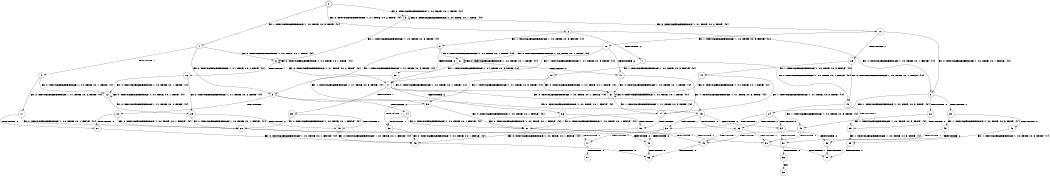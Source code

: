 digraph BCG {
size = "7, 10.5";
center = TRUE;
node [shape = circle];
0 [peripheries = 2];
0 -> 1 [label = "EX !1 !ATOMIC_EXCH_BRANCH (1, +0, TRUE, +0, 3, TRUE) !{0}"];
0 -> 2 [label = "EX !2 !ATOMIC_EXCH_BRANCH (1, +1, TRUE, +0, 2, TRUE) !{0}"];
0 -> 3 [label = "EX !0 !ATOMIC_EXCH_BRANCH (1, +0, TRUE, +0, 1, TRUE) !{0}"];
1 -> 4 [label = "TERMINATE !1"];
1 -> 5 [label = "EX !2 !ATOMIC_EXCH_BRANCH (1, +1, TRUE, +0, 2, TRUE) !{0}"];
1 -> 6 [label = "EX !0 !ATOMIC_EXCH_BRANCH (1, +0, TRUE, +0, 1, TRUE) !{0}"];
2 -> 7 [label = "TERMINATE !2"];
2 -> 8 [label = "EX !1 !ATOMIC_EXCH_BRANCH (1, +0, TRUE, +0, 3, FALSE) !{0}"];
2 -> 9 [label = "EX !0 !ATOMIC_EXCH_BRANCH (1, +0, TRUE, +0, 1, FALSE) !{0}"];
3 -> 6 [label = "EX !1 !ATOMIC_EXCH_BRANCH (1, +0, TRUE, +0, 3, TRUE) !{0}"];
3 -> 10 [label = "EX !2 !ATOMIC_EXCH_BRANCH (1, +1, TRUE, +0, 2, TRUE) !{0}"];
3 -> 3 [label = "EX !0 !ATOMIC_EXCH_BRANCH (1, +0, TRUE, +0, 1, TRUE) !{0}"];
4 -> 11 [label = "EX !2 !ATOMIC_EXCH_BRANCH (1, +1, TRUE, +0, 2, TRUE) !{0}"];
4 -> 12 [label = "EX !0 !ATOMIC_EXCH_BRANCH (1, +0, TRUE, +0, 1, TRUE) !{0}"];
5 -> 13 [label = "TERMINATE !1"];
5 -> 14 [label = "TERMINATE !2"];
5 -> 15 [label = "EX !0 !ATOMIC_EXCH_BRANCH (1, +0, TRUE, +0, 1, FALSE) !{0}"];
6 -> 16 [label = "TERMINATE !1"];
6 -> 17 [label = "EX !2 !ATOMIC_EXCH_BRANCH (1, +1, TRUE, +0, 2, TRUE) !{0}"];
6 -> 6 [label = "EX !0 !ATOMIC_EXCH_BRANCH (1, +0, TRUE, +0, 1, TRUE) !{0}"];
7 -> 18 [label = "EX !1 !ATOMIC_EXCH_BRANCH (1, +0, TRUE, +0, 3, FALSE) !{0}"];
7 -> 19 [label = "EX !0 !ATOMIC_EXCH_BRANCH (1, +0, TRUE, +0, 1, FALSE) !{0}"];
8 -> 20 [label = "TERMINATE !2"];
8 -> 21 [label = "EX !0 !ATOMIC_EXCH_BRANCH (1, +0, TRUE, +0, 1, TRUE) !{0}"];
8 -> 5 [label = "EX !1 !ATOMIC_EXCH_BRANCH (1, +1, TRUE, +0, 3, TRUE) !{0}"];
9 -> 22 [label = "TERMINATE !2"];
9 -> 23 [label = "TERMINATE !0"];
9 -> 24 [label = "EX !1 !ATOMIC_EXCH_BRANCH (1, +0, TRUE, +0, 3, TRUE) !{0}"];
10 -> 25 [label = "TERMINATE !2"];
10 -> 26 [label = "EX !1 !ATOMIC_EXCH_BRANCH (1, +0, TRUE, +0, 3, FALSE) !{0}"];
10 -> 9 [label = "EX !0 !ATOMIC_EXCH_BRANCH (1, +0, TRUE, +0, 1, FALSE) !{0}"];
11 -> 27 [label = "TERMINATE !2"];
11 -> 28 [label = "EX !0 !ATOMIC_EXCH_BRANCH (1, +0, TRUE, +0, 1, FALSE) !{0}"];
12 -> 29 [label = "EX !2 !ATOMIC_EXCH_BRANCH (1, +1, TRUE, +0, 2, TRUE) !{0}"];
12 -> 12 [label = "EX !0 !ATOMIC_EXCH_BRANCH (1, +0, TRUE, +0, 1, TRUE) !{0}"];
13 -> 27 [label = "TERMINATE !2"];
13 -> 28 [label = "EX !0 !ATOMIC_EXCH_BRANCH (1, +0, TRUE, +0, 1, FALSE) !{0}"];
14 -> 30 [label = "TERMINATE !1"];
14 -> 31 [label = "EX !0 !ATOMIC_EXCH_BRANCH (1, +0, TRUE, +0, 1, FALSE) !{0}"];
15 -> 32 [label = "TERMINATE !1"];
15 -> 33 [label = "TERMINATE !2"];
15 -> 34 [label = "TERMINATE !0"];
16 -> 29 [label = "EX !2 !ATOMIC_EXCH_BRANCH (1, +1, TRUE, +0, 2, TRUE) !{0}"];
16 -> 12 [label = "EX !0 !ATOMIC_EXCH_BRANCH (1, +0, TRUE, +0, 1, TRUE) !{0}"];
17 -> 35 [label = "TERMINATE !1"];
17 -> 36 [label = "TERMINATE !2"];
17 -> 15 [label = "EX !0 !ATOMIC_EXCH_BRANCH (1, +0, TRUE, +0, 1, FALSE) !{0}"];
18 -> 37 [label = "EX !0 !ATOMIC_EXCH_BRANCH (1, +0, TRUE, +0, 1, TRUE) !{0}"];
18 -> 38 [label = "EX !1 !ATOMIC_EXCH_BRANCH (1, +1, TRUE, +0, 3, TRUE) !{0}"];
19 -> 39 [label = "TERMINATE !0"];
19 -> 40 [label = "EX !1 !ATOMIC_EXCH_BRANCH (1, +0, TRUE, +0, 3, TRUE) !{0}"];
20 -> 37 [label = "EX !0 !ATOMIC_EXCH_BRANCH (1, +0, TRUE, +0, 1, TRUE) !{0}"];
20 -> 38 [label = "EX !1 !ATOMIC_EXCH_BRANCH (1, +1, TRUE, +0, 3, TRUE) !{0}"];
21 -> 41 [label = "TERMINATE !2"];
21 -> 17 [label = "EX !1 !ATOMIC_EXCH_BRANCH (1, +1, TRUE, +0, 3, TRUE) !{0}"];
21 -> 21 [label = "EX !0 !ATOMIC_EXCH_BRANCH (1, +0, TRUE, +0, 1, TRUE) !{0}"];
22 -> 39 [label = "TERMINATE !0"];
22 -> 40 [label = "EX !1 !ATOMIC_EXCH_BRANCH (1, +0, TRUE, +0, 3, TRUE) !{0}"];
23 -> 42 [label = "TERMINATE !2"];
23 -> 43 [label = "EX !1 !ATOMIC_EXCH_BRANCH (1, +0, TRUE, +0, 3, TRUE) !{1}"];
24 -> 32 [label = "TERMINATE !1"];
24 -> 33 [label = "TERMINATE !2"];
24 -> 34 [label = "TERMINATE !0"];
25 -> 44 [label = "EX !1 !ATOMIC_EXCH_BRANCH (1, +0, TRUE, +0, 3, FALSE) !{0}"];
25 -> 19 [label = "EX !0 !ATOMIC_EXCH_BRANCH (1, +0, TRUE, +0, 1, FALSE) !{0}"];
26 -> 41 [label = "TERMINATE !2"];
26 -> 17 [label = "EX !1 !ATOMIC_EXCH_BRANCH (1, +1, TRUE, +0, 3, TRUE) !{0}"];
26 -> 21 [label = "EX !0 !ATOMIC_EXCH_BRANCH (1, +0, TRUE, +0, 1, TRUE) !{0}"];
27 -> 45 [label = "EX !0 !ATOMIC_EXCH_BRANCH (1, +0, TRUE, +0, 1, FALSE) !{0}"];
28 -> 46 [label = "TERMINATE !2"];
28 -> 47 [label = "TERMINATE !0"];
29 -> 48 [label = "TERMINATE !2"];
29 -> 28 [label = "EX !0 !ATOMIC_EXCH_BRANCH (1, +0, TRUE, +0, 1, FALSE) !{0}"];
30 -> 45 [label = "EX !0 !ATOMIC_EXCH_BRANCH (1, +0, TRUE, +0, 1, FALSE) !{0}"];
31 -> 49 [label = "TERMINATE !1"];
31 -> 50 [label = "TERMINATE !0"];
32 -> 46 [label = "TERMINATE !2"];
32 -> 47 [label = "TERMINATE !0"];
33 -> 49 [label = "TERMINATE !1"];
33 -> 50 [label = "TERMINATE !0"];
34 -> 51 [label = "TERMINATE !1"];
34 -> 52 [label = "TERMINATE !2"];
35 -> 48 [label = "TERMINATE !2"];
35 -> 28 [label = "EX !0 !ATOMIC_EXCH_BRANCH (1, +0, TRUE, +0, 1, FALSE) !{0}"];
36 -> 53 [label = "TERMINATE !1"];
36 -> 31 [label = "EX !0 !ATOMIC_EXCH_BRANCH (1, +0, TRUE, +0, 1, FALSE) !{0}"];
37 -> 54 [label = "EX !1 !ATOMIC_EXCH_BRANCH (1, +1, TRUE, +0, 3, TRUE) !{0}"];
37 -> 37 [label = "EX !0 !ATOMIC_EXCH_BRANCH (1, +0, TRUE, +0, 1, TRUE) !{0}"];
38 -> 30 [label = "TERMINATE !1"];
38 -> 31 [label = "EX !0 !ATOMIC_EXCH_BRANCH (1, +0, TRUE, +0, 1, FALSE) !{0}"];
39 -> 55 [label = "EX !1 !ATOMIC_EXCH_BRANCH (1, +0, TRUE, +0, 3, TRUE) !{1}"];
40 -> 49 [label = "TERMINATE !1"];
40 -> 50 [label = "TERMINATE !0"];
41 -> 54 [label = "EX !1 !ATOMIC_EXCH_BRANCH (1, +1, TRUE, +0, 3, TRUE) !{0}"];
41 -> 37 [label = "EX !0 !ATOMIC_EXCH_BRANCH (1, +0, TRUE, +0, 1, TRUE) !{0}"];
42 -> 55 [label = "EX !1 !ATOMIC_EXCH_BRANCH (1, +0, TRUE, +0, 3, TRUE) !{1}"];
43 -> 51 [label = "TERMINATE !1"];
43 -> 52 [label = "TERMINATE !2"];
44 -> 54 [label = "EX !1 !ATOMIC_EXCH_BRANCH (1, +1, TRUE, +0, 3, TRUE) !{0}"];
44 -> 37 [label = "EX !0 !ATOMIC_EXCH_BRANCH (1, +0, TRUE, +0, 1, TRUE) !{0}"];
45 -> 56 [label = "TERMINATE !0"];
46 -> 56 [label = "TERMINATE !0"];
47 -> 57 [label = "TERMINATE !2"];
48 -> 45 [label = "EX !0 !ATOMIC_EXCH_BRANCH (1, +0, TRUE, +0, 1, FALSE) !{0}"];
49 -> 56 [label = "TERMINATE !0"];
50 -> 58 [label = "TERMINATE !1"];
51 -> 59 [label = "TERMINATE !2"];
52 -> 58 [label = "TERMINATE !1"];
53 -> 45 [label = "EX !0 !ATOMIC_EXCH_BRANCH (1, +0, TRUE, +0, 1, FALSE) !{0}"];
54 -> 53 [label = "TERMINATE !1"];
54 -> 31 [label = "EX !0 !ATOMIC_EXCH_BRANCH (1, +0, TRUE, +0, 1, FALSE) !{0}"];
55 -> 58 [label = "TERMINATE !1"];
59 -> 60 [label = "exit"];
}
